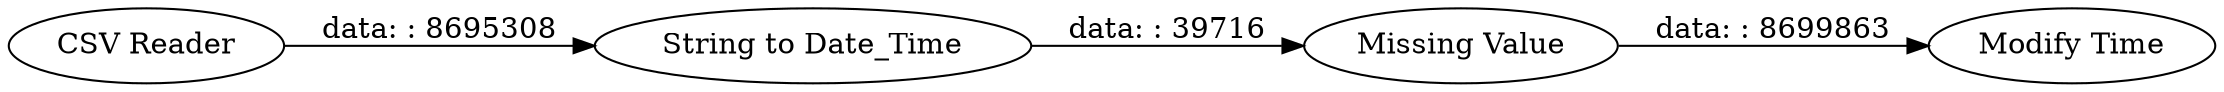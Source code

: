 digraph {
	"-7331771198454948086_51" [label="CSV Reader"]
	"-7331771198454948086_54" [label="Modify Time"]
	"-7331771198454948086_53" [label="Missing Value"]
	"-7331771198454948086_52" [label="String to Date_Time"]
	"-7331771198454948086_53" -> "-7331771198454948086_54" [label="data: : 8699863"]
	"-7331771198454948086_51" -> "-7331771198454948086_52" [label="data: : 8695308"]
	"-7331771198454948086_52" -> "-7331771198454948086_53" [label="data: : 39716"]
	rankdir=LR
}
